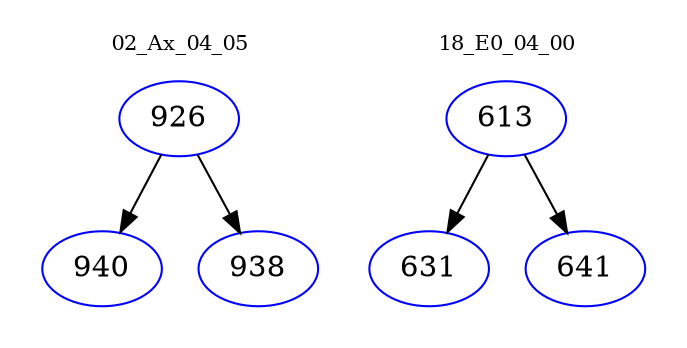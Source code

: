 digraph{
subgraph cluster_0 {
color = white
label = "02_Ax_04_05";
fontsize=10;
T0_926 [label="926", color="blue"]
T0_926 -> T0_940 [color="black"]
T0_940 [label="940", color="blue"]
T0_926 -> T0_938 [color="black"]
T0_938 [label="938", color="blue"]
}
subgraph cluster_1 {
color = white
label = "18_E0_04_00";
fontsize=10;
T1_613 [label="613", color="blue"]
T1_613 -> T1_631 [color="black"]
T1_631 [label="631", color="blue"]
T1_613 -> T1_641 [color="black"]
T1_641 [label="641", color="blue"]
}
}
